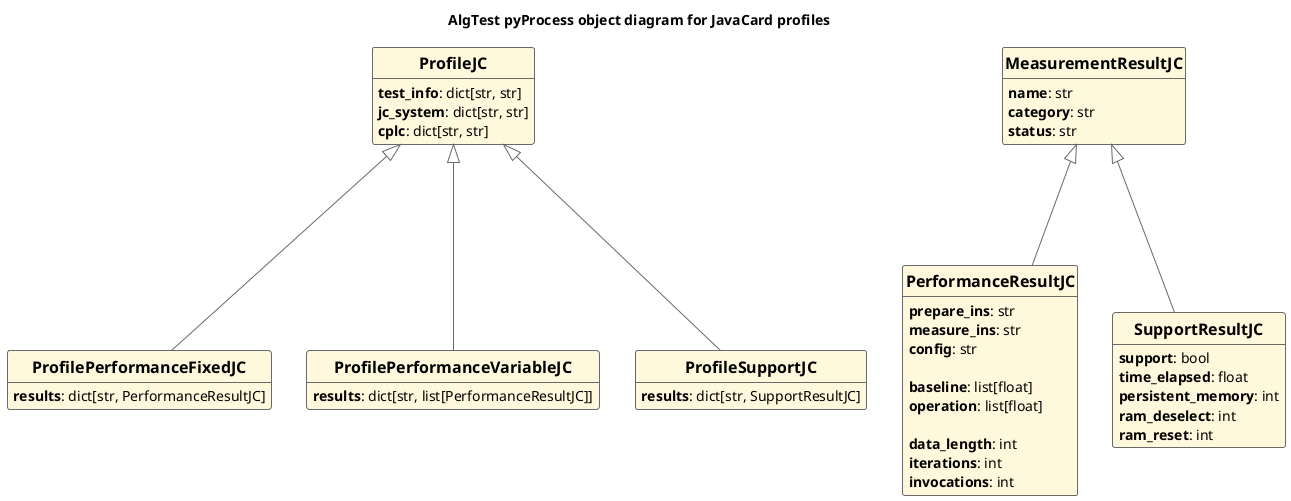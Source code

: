 @startuml
hide empty attributes
hide empty methods
hide circle

skinparam shadowing false
skinparam classFontStyle Bold
skinparam classFontSize 16
skinparam classFontName Aapex
skinparam ActivityBackgroundColor Silver
skinparam ActivityBorderColor DimGray

skinparam class {
    BackgroundColor Cornsilk
    ArrowColor DimGray
    BorderThickness 1
    BorderColor DimGray
}

title "AlgTest pyProcess object diagram for JavaCard profiles"



class "ProfileJC" as Object\ProfileJC {
    **test_info**: dict[str, str] 
    **jc_system**: dict[str, str]
    **cplc**: dict[str, str]
}

class "ProfilePerformanceFixedJC" as Object\ProfilePerformanceFixedJC {
    **results**: dict[str, PerformanceResultJC]
}

class "ProfilePerformanceVariableJC" as Object\ProfilePerformanceVariableJC {
    **results**: dict[str, list[PerformanceResultJC]]
}

class "ProfileSupportJC" as Object\ProfileSupportJC {
    **results**: dict[str, SupportResultJC]
}


class "MeasurementResultJC" as Object\MeasurementResultJC {
    **name**: str
    **category**: str
    **status**: str
}

class "PerformanceResultJC" as Object\PerformanceResultJC {
    **prepare_ins**: str
    **measure_ins**: str
    **config**: str

    **baseline**: list[float]
    **operation**: list[float]

    **data_length**: int
    **iterations**: int
    **invocations**: int
}

class "SupportResultJC" as Object\SupportResultJC {
    **support**: bool
    **time_elapsed**: float
    **persistent_memory**: int
    **ram_deselect**: int
    **ram_reset**: int
}

Object\MeasurementResultJC <|--- Object\PerformanceResultJC

Object\MeasurementResultJC <|--- Object\SupportResultJC

Object\ProfileJC <|---  Object\ProfileSupportJC

Object\ProfileJC <|---  Object\ProfilePerformanceVariableJC

Object\ProfileJC <|---  Object\ProfilePerformanceFixedJC

@enduml